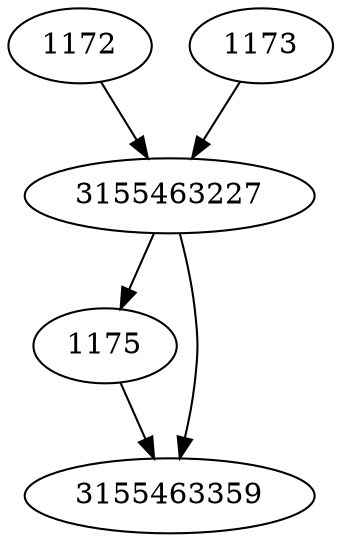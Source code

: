 strict digraph  {
1172;
1173;
1175;
3155463227;
3155463359;
1172 -> 3155463227;
1173 -> 3155463227;
1175 -> 3155463359;
3155463227 -> 1175;
3155463227 -> 3155463359;
}

